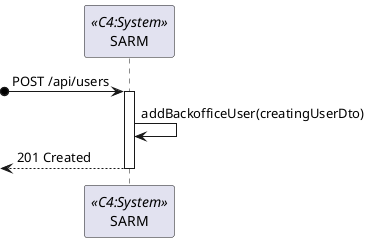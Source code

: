 @startuml ssdlevel2

participant SYS as "SARM" <<C4:System>>

?o->SYS:POST /api/users
activate SYS

    SYS->SYS:addBackofficeUser(creatingUserDto)

    <--SYS:201 Created
deactivate SYS
@enduml